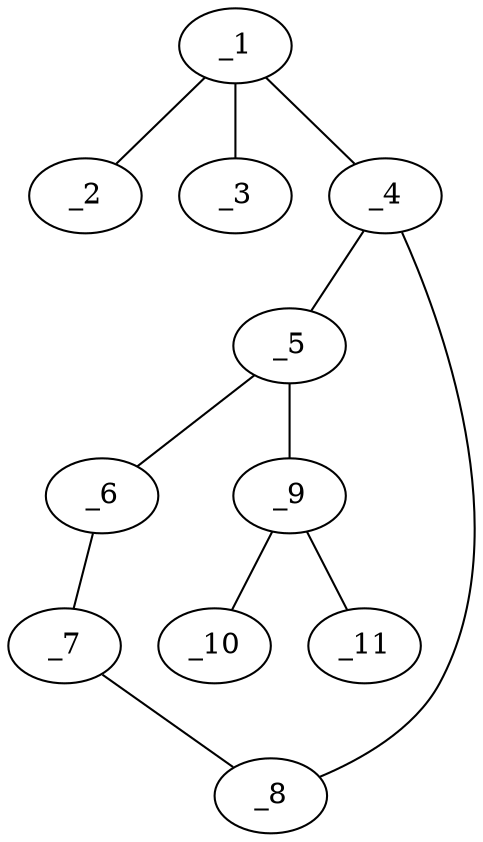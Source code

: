 graph molid625159 {
	_1	 [charge=0,
		chem=1,
		symbol="C  ",
		x="4.5032",
		y="1.0194"];
	_2	 [charge=0,
		chem=2,
		symbol="O  ",
		x="5.3693",
		y="1.5194"];
	_1 -- _2	 [valence=2];
	_3	 [charge=0,
		chem=2,
		symbol="O  ",
		x="3.6372",
		y="1.5194"];
	_1 -- _3	 [valence=1];
	_4	 [charge=0,
		chem=1,
		symbol="C  ",
		x="4.5032",
		y="0.0194"];
	_1 -- _4	 [valence=1];
	_5	 [charge=0,
		chem=1,
		symbol="C  ",
		x="3.6942",
		y="-0.5684"];
	_4 -- _5	 [valence=1];
	_8	 [charge=0,
		chem=1,
		symbol="C  ",
		x="5.3122",
		y="-0.5684"];
	_4 -- _8	 [valence=2];
	_6	 [charge=0,
		chem=1,
		symbol="C  ",
		x="4.0032",
		y="-1.5194"];
	_5 -- _6	 [valence=2];
	_9	 [charge=0,
		chem=1,
		symbol="C  ",
		x="2.7431",
		y="-0.2593"];
	_5 -- _9	 [valence=1];
	_7	 [charge=0,
		chem=4,
		symbol="N  ",
		x="5.0032",
		y="-1.5194"];
	_6 -- _7	 [valence=1];
	_7 -- _8	 [valence=1];
	_10	 [charge=0,
		chem=2,
		symbol="O  ",
		x=2,
		y="-0.9285"];
	_9 -- _10	 [valence=2];
	_11	 [charge=0,
		chem=2,
		symbol="O  ",
		x="2.5352",
		y="0.7188"];
	_9 -- _11	 [valence=1];
}
